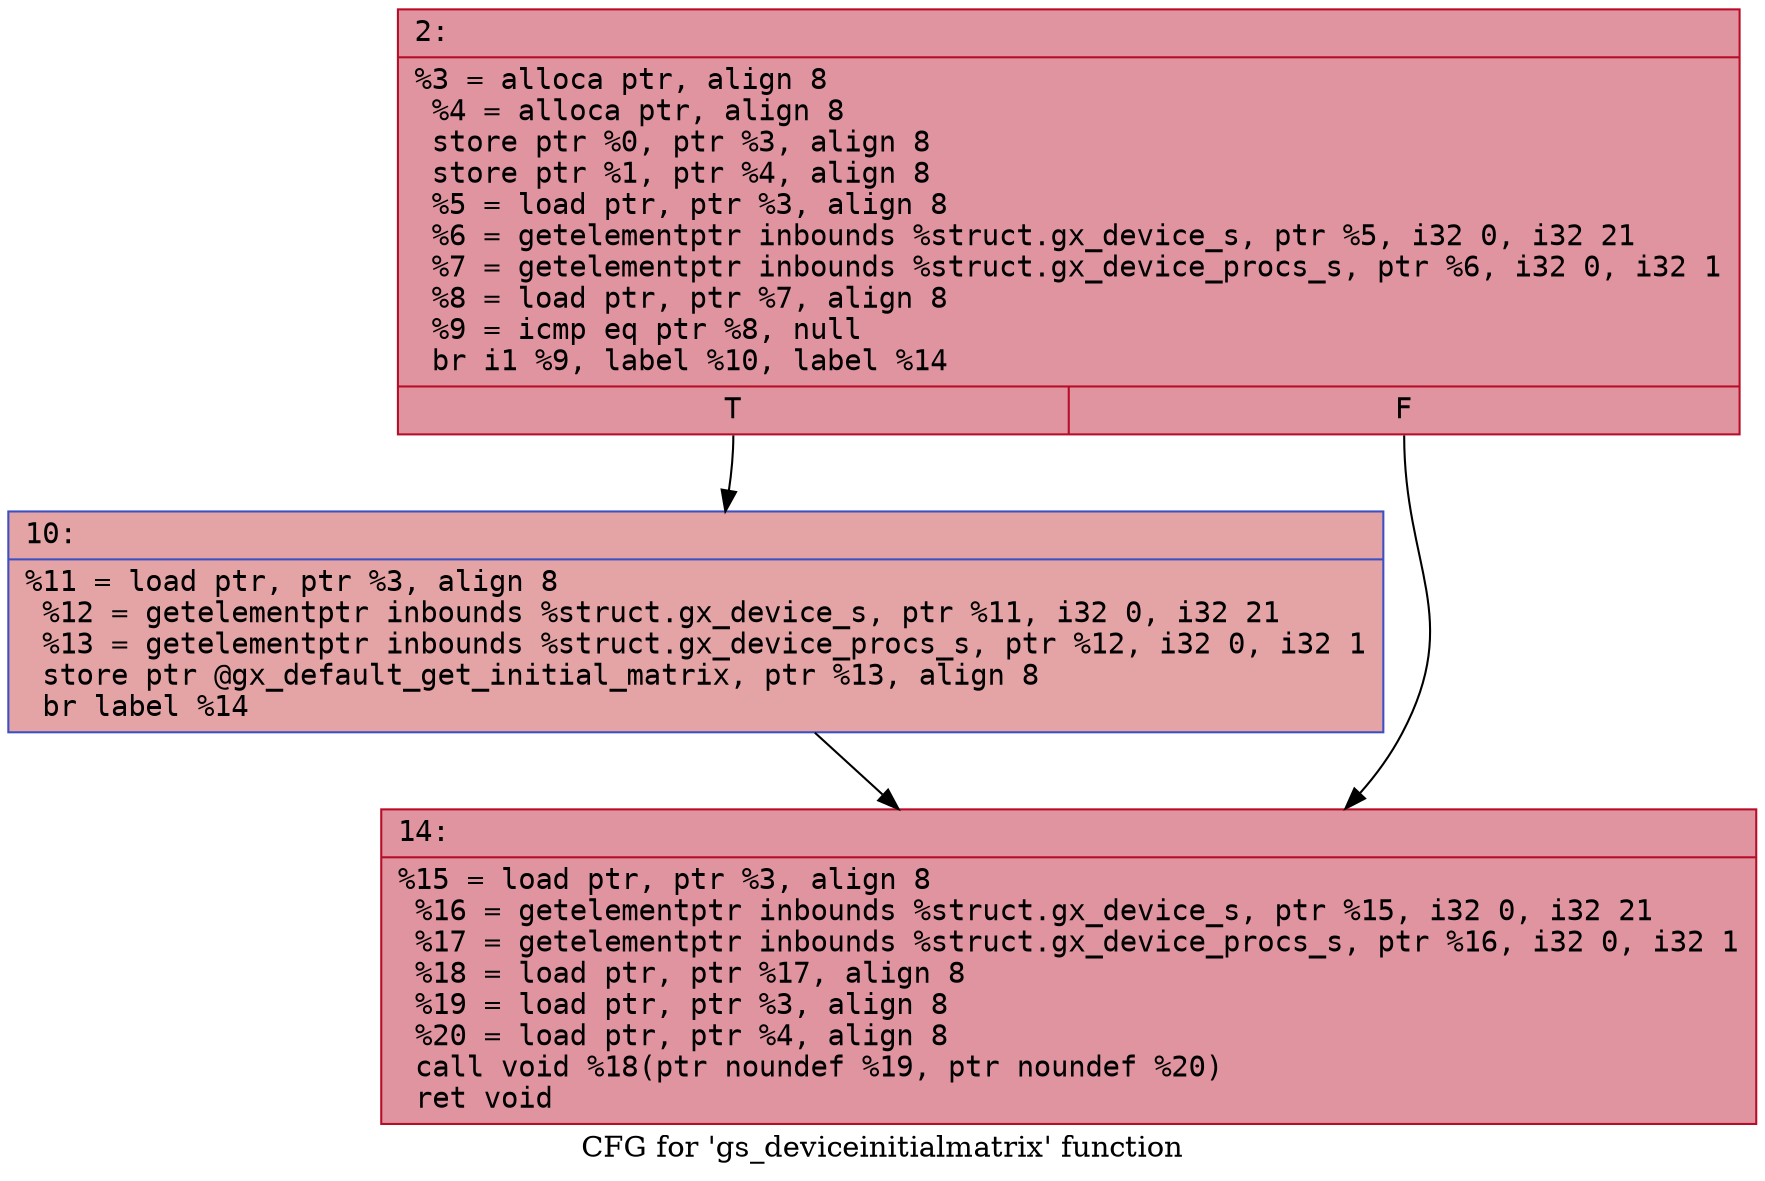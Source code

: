 digraph "CFG for 'gs_deviceinitialmatrix' function" {
	label="CFG for 'gs_deviceinitialmatrix' function";

	Node0x600001eed6d0 [shape=record,color="#b70d28ff", style=filled, fillcolor="#b70d2870" fontname="Courier",label="{2:\l|  %3 = alloca ptr, align 8\l  %4 = alloca ptr, align 8\l  store ptr %0, ptr %3, align 8\l  store ptr %1, ptr %4, align 8\l  %5 = load ptr, ptr %3, align 8\l  %6 = getelementptr inbounds %struct.gx_device_s, ptr %5, i32 0, i32 21\l  %7 = getelementptr inbounds %struct.gx_device_procs_s, ptr %6, i32 0, i32 1\l  %8 = load ptr, ptr %7, align 8\l  %9 = icmp eq ptr %8, null\l  br i1 %9, label %10, label %14\l|{<s0>T|<s1>F}}"];
	Node0x600001eed6d0:s0 -> Node0x600001eed720[tooltip="2 -> 10\nProbability 37.50%" ];
	Node0x600001eed6d0:s1 -> Node0x600001eed770[tooltip="2 -> 14\nProbability 62.50%" ];
	Node0x600001eed720 [shape=record,color="#3d50c3ff", style=filled, fillcolor="#c32e3170" fontname="Courier",label="{10:\l|  %11 = load ptr, ptr %3, align 8\l  %12 = getelementptr inbounds %struct.gx_device_s, ptr %11, i32 0, i32 21\l  %13 = getelementptr inbounds %struct.gx_device_procs_s, ptr %12, i32 0, i32 1\l  store ptr @gx_default_get_initial_matrix, ptr %13, align 8\l  br label %14\l}"];
	Node0x600001eed720 -> Node0x600001eed770[tooltip="10 -> 14\nProbability 100.00%" ];
	Node0x600001eed770 [shape=record,color="#b70d28ff", style=filled, fillcolor="#b70d2870" fontname="Courier",label="{14:\l|  %15 = load ptr, ptr %3, align 8\l  %16 = getelementptr inbounds %struct.gx_device_s, ptr %15, i32 0, i32 21\l  %17 = getelementptr inbounds %struct.gx_device_procs_s, ptr %16, i32 0, i32 1\l  %18 = load ptr, ptr %17, align 8\l  %19 = load ptr, ptr %3, align 8\l  %20 = load ptr, ptr %4, align 8\l  call void %18(ptr noundef %19, ptr noundef %20)\l  ret void\l}"];
}
